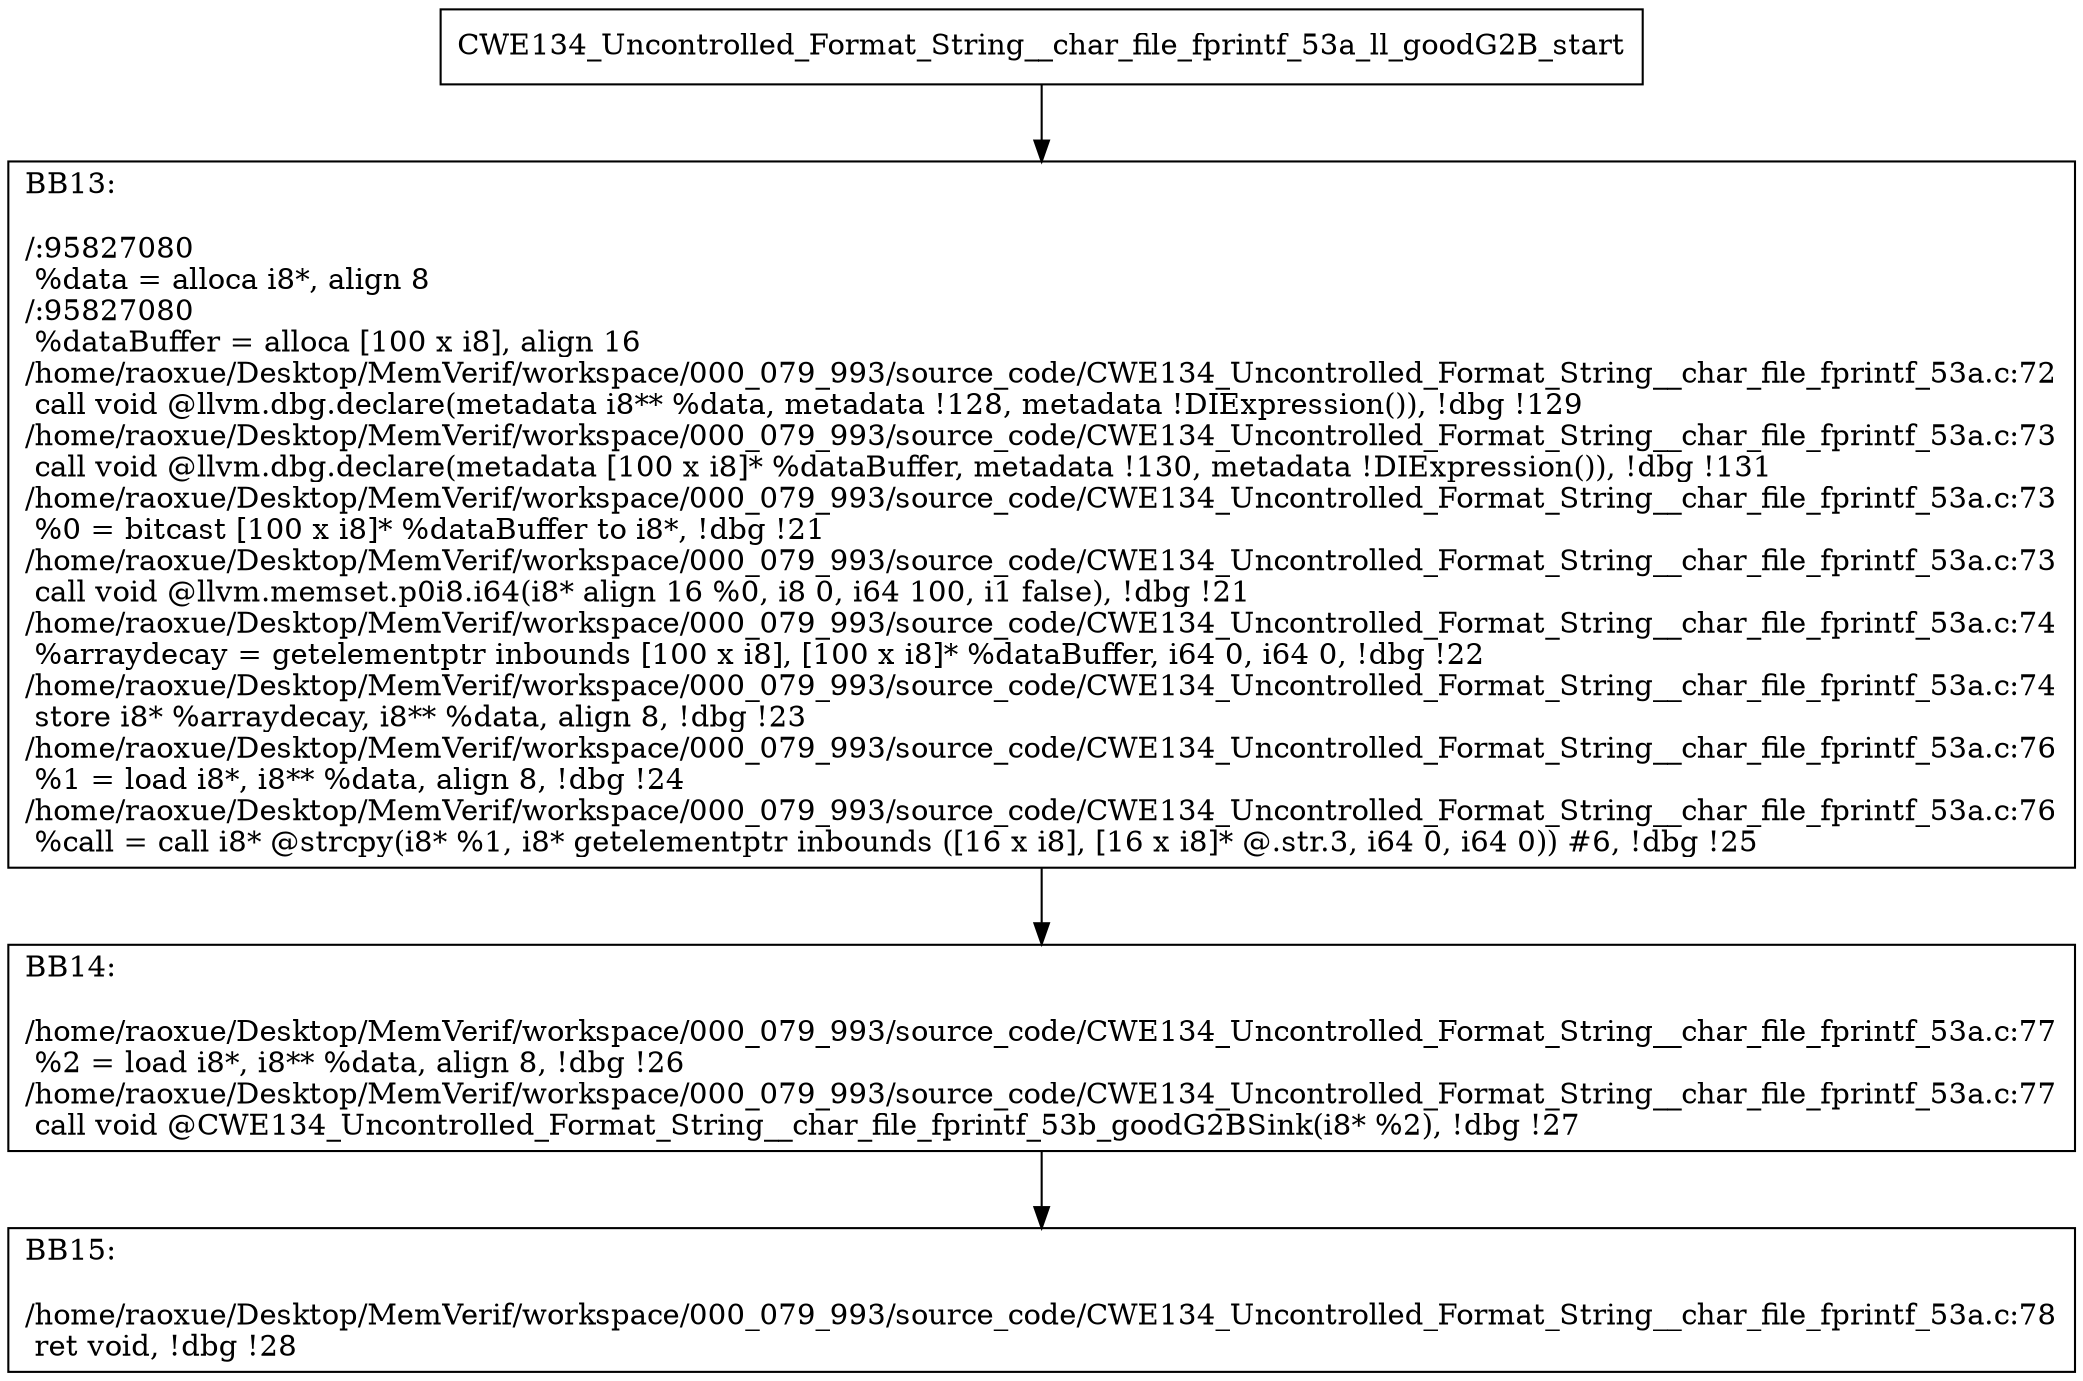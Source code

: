 digraph "CFG for'CWE134_Uncontrolled_Format_String__char_file_fprintf_53a_ll_goodG2B' function" {
	BBCWE134_Uncontrolled_Format_String__char_file_fprintf_53a_ll_goodG2B_start[shape=record,label="{CWE134_Uncontrolled_Format_String__char_file_fprintf_53a_ll_goodG2B_start}"];
	BBCWE134_Uncontrolled_Format_String__char_file_fprintf_53a_ll_goodG2B_start-> CWE134_Uncontrolled_Format_String__char_file_fprintf_53a_ll_goodG2BBB13;
	CWE134_Uncontrolled_Format_String__char_file_fprintf_53a_ll_goodG2BBB13 [shape=record, label="{BB13:\l\l/:95827080\l
  %data = alloca i8*, align 8\l
/:95827080\l
  %dataBuffer = alloca [100 x i8], align 16\l
/home/raoxue/Desktop/MemVerif/workspace/000_079_993/source_code/CWE134_Uncontrolled_Format_String__char_file_fprintf_53a.c:72\l
  call void @llvm.dbg.declare(metadata i8** %data, metadata !128, metadata !DIExpression()), !dbg !129\l
/home/raoxue/Desktop/MemVerif/workspace/000_079_993/source_code/CWE134_Uncontrolled_Format_String__char_file_fprintf_53a.c:73\l
  call void @llvm.dbg.declare(metadata [100 x i8]* %dataBuffer, metadata !130, metadata !DIExpression()), !dbg !131\l
/home/raoxue/Desktop/MemVerif/workspace/000_079_993/source_code/CWE134_Uncontrolled_Format_String__char_file_fprintf_53a.c:73\l
  %0 = bitcast [100 x i8]* %dataBuffer to i8*, !dbg !21\l
/home/raoxue/Desktop/MemVerif/workspace/000_079_993/source_code/CWE134_Uncontrolled_Format_String__char_file_fprintf_53a.c:73\l
  call void @llvm.memset.p0i8.i64(i8* align 16 %0, i8 0, i64 100, i1 false), !dbg !21\l
/home/raoxue/Desktop/MemVerif/workspace/000_079_993/source_code/CWE134_Uncontrolled_Format_String__char_file_fprintf_53a.c:74\l
  %arraydecay = getelementptr inbounds [100 x i8], [100 x i8]* %dataBuffer, i64 0, i64 0, !dbg !22\l
/home/raoxue/Desktop/MemVerif/workspace/000_079_993/source_code/CWE134_Uncontrolled_Format_String__char_file_fprintf_53a.c:74\l
  store i8* %arraydecay, i8** %data, align 8, !dbg !23\l
/home/raoxue/Desktop/MemVerif/workspace/000_079_993/source_code/CWE134_Uncontrolled_Format_String__char_file_fprintf_53a.c:76\l
  %1 = load i8*, i8** %data, align 8, !dbg !24\l
/home/raoxue/Desktop/MemVerif/workspace/000_079_993/source_code/CWE134_Uncontrolled_Format_String__char_file_fprintf_53a.c:76\l
  %call = call i8* @strcpy(i8* %1, i8* getelementptr inbounds ([16 x i8], [16 x i8]* @.str.3, i64 0, i64 0)) #6, !dbg !25\l
}"];
	CWE134_Uncontrolled_Format_String__char_file_fprintf_53a_ll_goodG2BBB13-> CWE134_Uncontrolled_Format_String__char_file_fprintf_53a_ll_goodG2BBB14;
	CWE134_Uncontrolled_Format_String__char_file_fprintf_53a_ll_goodG2BBB14 [shape=record, label="{BB14:\l\l/home/raoxue/Desktop/MemVerif/workspace/000_079_993/source_code/CWE134_Uncontrolled_Format_String__char_file_fprintf_53a.c:77\l
  %2 = load i8*, i8** %data, align 8, !dbg !26\l
/home/raoxue/Desktop/MemVerif/workspace/000_079_993/source_code/CWE134_Uncontrolled_Format_String__char_file_fprintf_53a.c:77\l
  call void @CWE134_Uncontrolled_Format_String__char_file_fprintf_53b_goodG2BSink(i8* %2), !dbg !27\l
}"];
	CWE134_Uncontrolled_Format_String__char_file_fprintf_53a_ll_goodG2BBB14-> CWE134_Uncontrolled_Format_String__char_file_fprintf_53a_ll_goodG2BBB15;
	CWE134_Uncontrolled_Format_String__char_file_fprintf_53a_ll_goodG2BBB15 [shape=record, label="{BB15:\l\l/home/raoxue/Desktop/MemVerif/workspace/000_079_993/source_code/CWE134_Uncontrolled_Format_String__char_file_fprintf_53a.c:78\l
  ret void, !dbg !28\l
}"];
}
